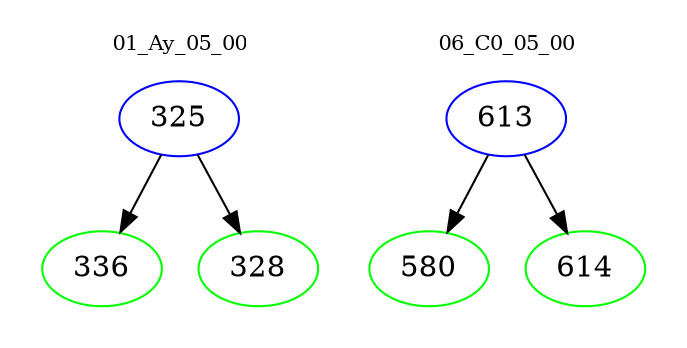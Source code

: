 digraph{
subgraph cluster_0 {
color = white
label = "01_Ay_05_00";
fontsize=10;
T0_325 [label="325", color="blue"]
T0_325 -> T0_336 [color="black"]
T0_336 [label="336", color="green"]
T0_325 -> T0_328 [color="black"]
T0_328 [label="328", color="green"]
}
subgraph cluster_1 {
color = white
label = "06_C0_05_00";
fontsize=10;
T1_613 [label="613", color="blue"]
T1_613 -> T1_580 [color="black"]
T1_580 [label="580", color="green"]
T1_613 -> T1_614 [color="black"]
T1_614 [label="614", color="green"]
}
}
